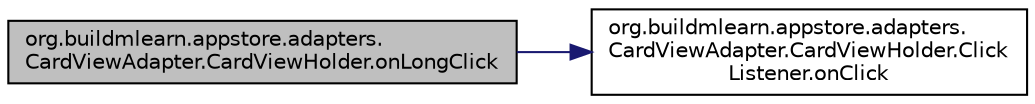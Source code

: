 digraph "org.buildmlearn.appstore.adapters.CardViewAdapter.CardViewHolder.onLongClick"
{
 // INTERACTIVE_SVG=YES
  bgcolor="transparent";
  edge [fontname="Helvetica",fontsize="10",labelfontname="Helvetica",labelfontsize="10"];
  node [fontname="Helvetica",fontsize="10",shape=record];
  rankdir="LR";
  Node1 [label="org.buildmlearn.appstore.adapters.\lCardViewAdapter.CardViewHolder.onLongClick",height=0.2,width=0.4,color="black", fillcolor="grey75", style="filled", fontcolor="black"];
  Node1 -> Node2 [color="midnightblue",fontsize="10",style="solid",fontname="Helvetica"];
  Node2 [label="org.buildmlearn.appstore.adapters.\lCardViewAdapter.CardViewHolder.Click\lListener.onClick",height=0.2,width=0.4,color="black",URL="$d1/d7a/interfaceorg_1_1buildmlearn_1_1appstore_1_1adapters_1_1_card_view_adapter_1_1_card_view_holder_1_1_click_listener.html#a0298b4f5d96da96c8ed77d5bd941f1b6",tooltip="Called when the view is clicked. "];
}
